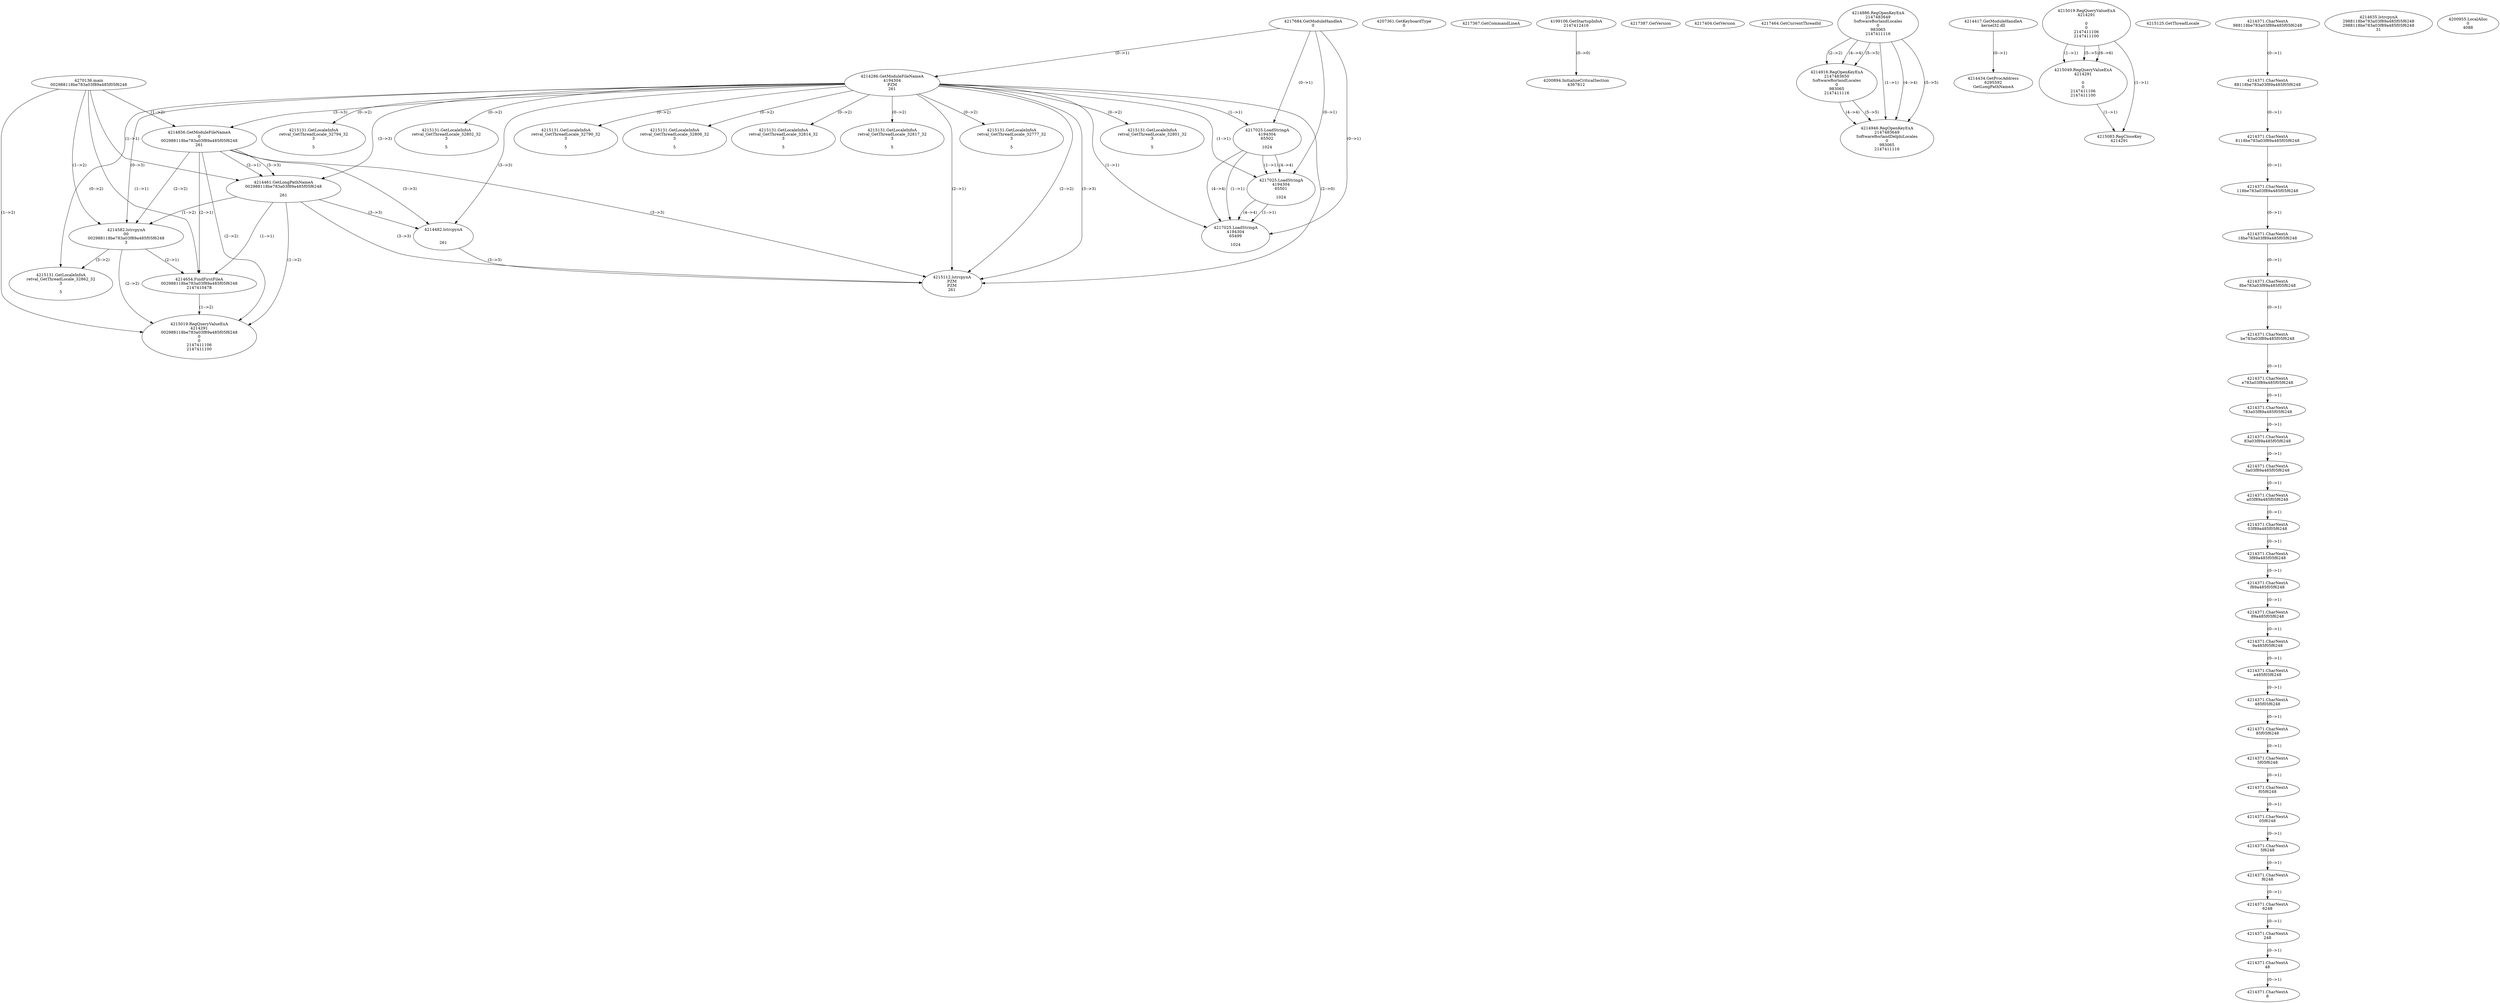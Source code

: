 // Global SCDG with merge call
digraph {
	0 [label="4270136.main
002988118be783a03f89a485f05f6248"]
	1 [label="4217684.GetModuleHandleA
0"]
	2 [label="4207361.GetKeyboardType
0"]
	3 [label="4217367.GetCommandLineA
"]
	4 [label="4199106.GetStartupInfoA
2147412416"]
	5 [label="4217387.GetVersion
"]
	6 [label="4217404.GetVersion
"]
	7 [label="4217464.GetCurrentThreadId
"]
	8 [label="4214286.GetModuleFileNameA
4194304
PZM
261"]
	1 -> 8 [label="(0-->1)"]
	9 [label="4214856.GetModuleFileNameA
0
002988118be783a03f89a485f05f6248
261"]
	0 -> 9 [label="(1-->2)"]
	8 -> 9 [label="(3-->3)"]
	10 [label="4214886.RegOpenKeyExA
2147483649
Software\Borland\Locales
0
983065
2147411116"]
	11 [label="4214916.RegOpenKeyExA
2147483650
Software\Borland\Locales
0
983065
2147411116"]
	10 -> 11 [label="(2-->2)"]
	10 -> 11 [label="(4-->4)"]
	10 -> 11 [label="(5-->5)"]
	12 [label="4214417.GetModuleHandleA
kernel32.dll"]
	13 [label="4214434.GetProcAddress
6295592
GetLongPathNameA"]
	12 -> 13 [label="(0-->1)"]
	14 [label="4214461.GetLongPathNameA
002988118be783a03f89a485f05f6248

261"]
	0 -> 14 [label="(1-->1)"]
	9 -> 14 [label="(2-->1)"]
	8 -> 14 [label="(3-->3)"]
	9 -> 14 [label="(3-->3)"]
	15 [label="4214482.lstrcpynA


261"]
	8 -> 15 [label="(3-->3)"]
	9 -> 15 [label="(3-->3)"]
	14 -> 15 [label="(3-->3)"]
	16 [label="4215019.RegQueryValueExA
4214291

0
0
2147411106
2147411100"]
	17 [label="4215049.RegQueryValueExA
4214291

0
0
2147411106
2147411100"]
	16 -> 17 [label="(1-->1)"]
	16 -> 17 [label="(5-->5)"]
	16 -> 17 [label="(6-->6)"]
	18 [label="4215083.RegCloseKey
4214291"]
	16 -> 18 [label="(1-->1)"]
	17 -> 18 [label="(1-->1)"]
	19 [label="4215112.lstrcpynA
PZM
PZM
261"]
	8 -> 19 [label="(2-->1)"]
	8 -> 19 [label="(2-->2)"]
	8 -> 19 [label="(3-->3)"]
	9 -> 19 [label="(3-->3)"]
	14 -> 19 [label="(3-->3)"]
	15 -> 19 [label="(3-->3)"]
	8 -> 19 [label="(2-->0)"]
	20 [label="4215125.GetThreadLocale
"]
	21 [label="4215131.GetLocaleInfoA
retval_GetThreadLocale_32801_32
3

5"]
	8 -> 21 [label="(0-->2)"]
	22 [label="4217025.LoadStringA
4194304
65502

1024"]
	1 -> 22 [label="(0-->1)"]
	8 -> 22 [label="(1-->1)"]
	23 [label="4217025.LoadStringA
4194304
65501

1024"]
	1 -> 23 [label="(0-->1)"]
	8 -> 23 [label="(1-->1)"]
	22 -> 23 [label="(1-->1)"]
	22 -> 23 [label="(4-->4)"]
	24 [label="4215131.GetLocaleInfoA
retval_GetThreadLocale_32794_32
3

5"]
	8 -> 24 [label="(0-->2)"]
	25 [label="4214946.RegOpenKeyExA
2147483649
Software\Borland\Delphi\Locales
0
983065
2147411116"]
	10 -> 25 [label="(1-->1)"]
	10 -> 25 [label="(4-->4)"]
	11 -> 25 [label="(4-->4)"]
	10 -> 25 [label="(5-->5)"]
	11 -> 25 [label="(5-->5)"]
	26 [label="4214582.lstrcpynA
00
002988118be783a03f89a485f05f6248
3"]
	0 -> 26 [label="(1-->2)"]
	9 -> 26 [label="(2-->2)"]
	14 -> 26 [label="(1-->2)"]
	8 -> 26 [label="(0-->3)"]
	27 [label="4214371.CharNextA
988118be783a03f89a485f05f6248"]
	28 [label="4214371.CharNextA
88118be783a03f89a485f05f6248"]
	27 -> 28 [label="(0-->1)"]
	29 [label="4214371.CharNextA
8118be783a03f89a485f05f6248"]
	28 -> 29 [label="(0-->1)"]
	30 [label="4214371.CharNextA
118be783a03f89a485f05f6248"]
	29 -> 30 [label="(0-->1)"]
	31 [label="4214371.CharNextA
18be783a03f89a485f05f6248"]
	30 -> 31 [label="(0-->1)"]
	32 [label="4214371.CharNextA
8be783a03f89a485f05f6248"]
	31 -> 32 [label="(0-->1)"]
	33 [label="4214371.CharNextA
be783a03f89a485f05f6248"]
	32 -> 33 [label="(0-->1)"]
	34 [label="4214371.CharNextA
e783a03f89a485f05f6248"]
	33 -> 34 [label="(0-->1)"]
	35 [label="4214371.CharNextA
783a03f89a485f05f6248"]
	34 -> 35 [label="(0-->1)"]
	36 [label="4214371.CharNextA
83a03f89a485f05f6248"]
	35 -> 36 [label="(0-->1)"]
	37 [label="4214371.CharNextA
3a03f89a485f05f6248"]
	36 -> 37 [label="(0-->1)"]
	38 [label="4214371.CharNextA
a03f89a485f05f6248"]
	37 -> 38 [label="(0-->1)"]
	39 [label="4214371.CharNextA
03f89a485f05f6248"]
	38 -> 39 [label="(0-->1)"]
	40 [label="4214371.CharNextA
3f89a485f05f6248"]
	39 -> 40 [label="(0-->1)"]
	41 [label="4214371.CharNextA
f89a485f05f6248"]
	40 -> 41 [label="(0-->1)"]
	42 [label="4214371.CharNextA
89a485f05f6248"]
	41 -> 42 [label="(0-->1)"]
	43 [label="4214371.CharNextA
9a485f05f6248"]
	42 -> 43 [label="(0-->1)"]
	44 [label="4214371.CharNextA
a485f05f6248"]
	43 -> 44 [label="(0-->1)"]
	45 [label="4214371.CharNextA
485f05f6248"]
	44 -> 45 [label="(0-->1)"]
	46 [label="4214371.CharNextA
85f05f6248"]
	45 -> 46 [label="(0-->1)"]
	47 [label="4214371.CharNextA
5f05f6248"]
	46 -> 47 [label="(0-->1)"]
	48 [label="4214371.CharNextA
f05f6248"]
	47 -> 48 [label="(0-->1)"]
	49 [label="4214371.CharNextA
05f6248"]
	48 -> 49 [label="(0-->1)"]
	50 [label="4214371.CharNextA
5f6248"]
	49 -> 50 [label="(0-->1)"]
	51 [label="4214371.CharNextA
f6248"]
	50 -> 51 [label="(0-->1)"]
	52 [label="4214371.CharNextA
6248"]
	51 -> 52 [label="(0-->1)"]
	53 [label="4214371.CharNextA
248"]
	52 -> 53 [label="(0-->1)"]
	54 [label="4214371.CharNextA
48"]
	53 -> 54 [label="(0-->1)"]
	55 [label="4214371.CharNextA
8"]
	54 -> 55 [label="(0-->1)"]
	56 [label="4214635.lstrcpynA
2988118be783a03f89a485f05f6248
2988118be783a03f89a485f05f6248
31"]
	57 [label="4214654.FindFirstFileA
002988118be783a03f89a485f05f6248
2147410478"]
	0 -> 57 [label="(1-->1)"]
	9 -> 57 [label="(2-->1)"]
	14 -> 57 [label="(1-->1)"]
	26 -> 57 [label="(2-->1)"]
	58 [label="4215019.RegQueryValueExA
4214291
002988118be783a03f89a485f05f6248
0
0
2147411106
2147411100"]
	0 -> 58 [label="(1-->2)"]
	9 -> 58 [label="(2-->2)"]
	14 -> 58 [label="(1-->2)"]
	26 -> 58 [label="(2-->2)"]
	57 -> 58 [label="(1-->2)"]
	59 [label="4215131.GetLocaleInfoA
retval_GetThreadLocale_32862_32
3

5"]
	8 -> 59 [label="(0-->2)"]
	26 -> 59 [label="(3-->2)"]
	60 [label="4215131.GetLocaleInfoA
retval_GetThreadLocale_32802_32
3

5"]
	8 -> 60 [label="(0-->2)"]
	61 [label="4217025.LoadStringA
4194304
65499

1024"]
	1 -> 61 [label="(0-->1)"]
	8 -> 61 [label="(1-->1)"]
	22 -> 61 [label="(1-->1)"]
	23 -> 61 [label="(1-->1)"]
	22 -> 61 [label="(4-->4)"]
	23 -> 61 [label="(4-->4)"]
	62 [label="4200894.InitializeCriticalSection
4367812"]
	4 -> 62 [label="(0-->0)"]
	63 [label="4200955.LocalAlloc
0
4088"]
	64 [label="4215131.GetLocaleInfoA
retval_GetThreadLocale_32790_32
3

5"]
	8 -> 64 [label="(0-->2)"]
	65 [label="4215131.GetLocaleInfoA
retval_GetThreadLocale_32806_32
3

5"]
	8 -> 65 [label="(0-->2)"]
	66 [label="4215131.GetLocaleInfoA
retval_GetThreadLocale_32814_32
3

5"]
	8 -> 66 [label="(0-->2)"]
	67 [label="4215131.GetLocaleInfoA
retval_GetThreadLocale_32817_32
3

5"]
	8 -> 67 [label="(0-->2)"]
	68 [label="4215131.GetLocaleInfoA
retval_GetThreadLocale_32777_32
3

5"]
	8 -> 68 [label="(0-->2)"]
}
